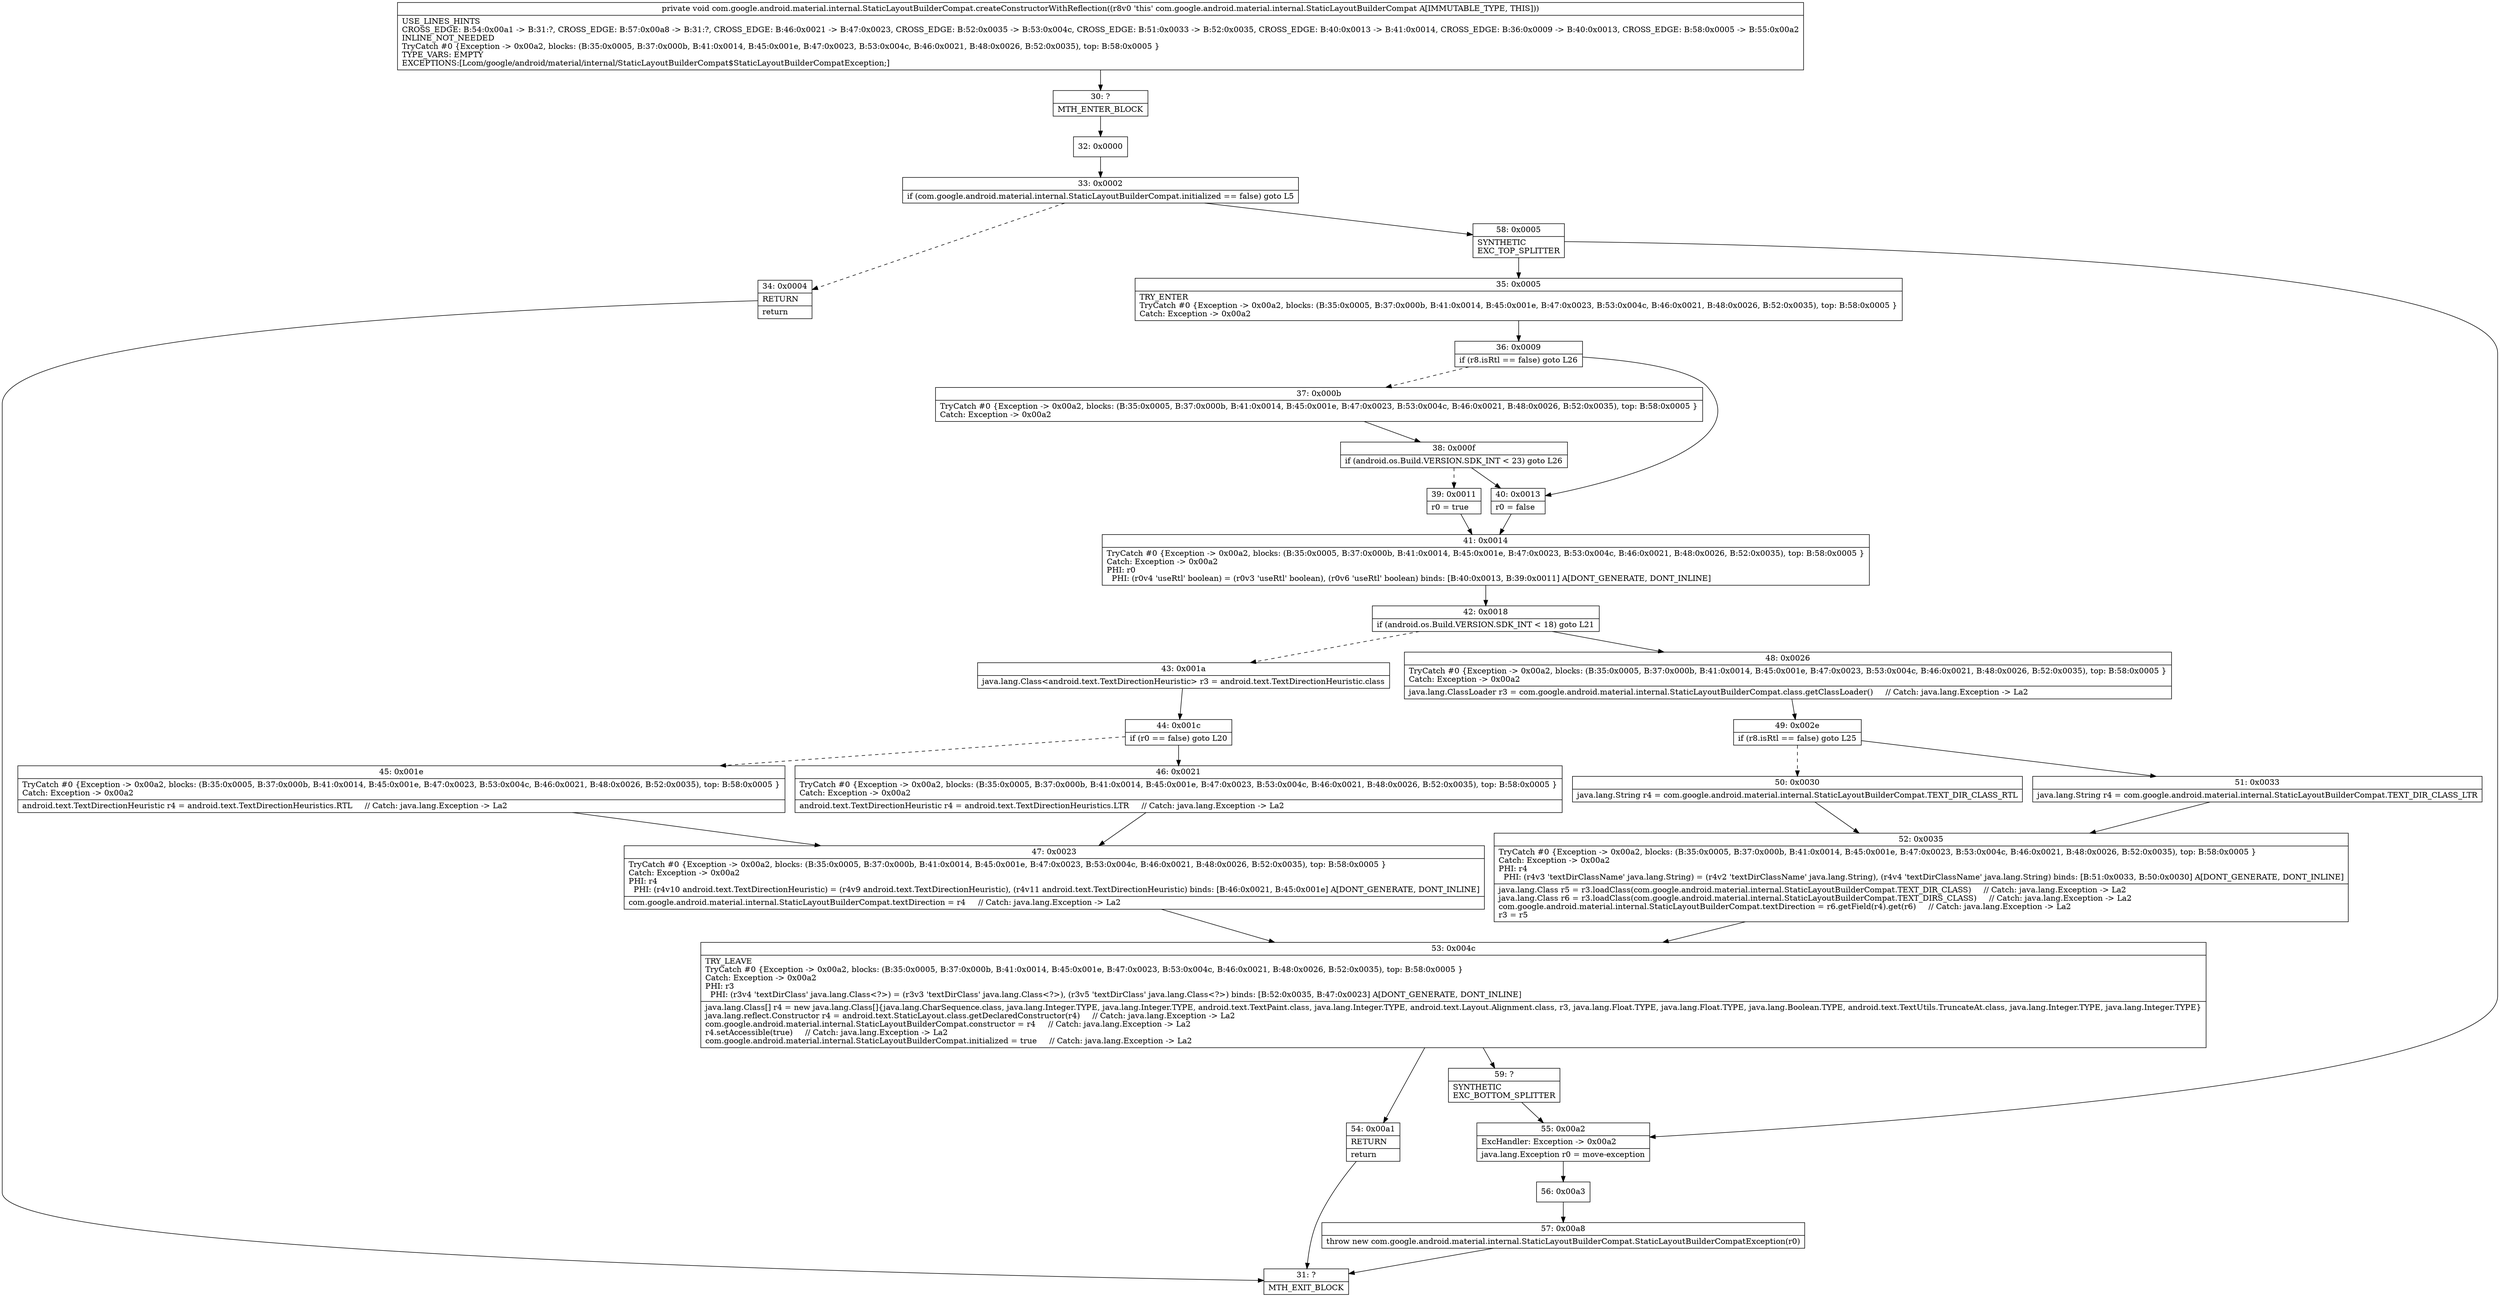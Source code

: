 digraph "CFG forcom.google.android.material.internal.StaticLayoutBuilderCompat.createConstructorWithReflection()V" {
Node_30 [shape=record,label="{30\:\ ?|MTH_ENTER_BLOCK\l}"];
Node_32 [shape=record,label="{32\:\ 0x0000}"];
Node_33 [shape=record,label="{33\:\ 0x0002|if (com.google.android.material.internal.StaticLayoutBuilderCompat.initialized == false) goto L5\l}"];
Node_34 [shape=record,label="{34\:\ 0x0004|RETURN\l|return\l}"];
Node_31 [shape=record,label="{31\:\ ?|MTH_EXIT_BLOCK\l}"];
Node_58 [shape=record,label="{58\:\ 0x0005|SYNTHETIC\lEXC_TOP_SPLITTER\l}"];
Node_35 [shape=record,label="{35\:\ 0x0005|TRY_ENTER\lTryCatch #0 \{Exception \-\> 0x00a2, blocks: (B:35:0x0005, B:37:0x000b, B:41:0x0014, B:45:0x001e, B:47:0x0023, B:53:0x004c, B:46:0x0021, B:48:0x0026, B:52:0x0035), top: B:58:0x0005 \}\lCatch: Exception \-\> 0x00a2\l}"];
Node_36 [shape=record,label="{36\:\ 0x0009|if (r8.isRtl == false) goto L26\l}"];
Node_37 [shape=record,label="{37\:\ 0x000b|TryCatch #0 \{Exception \-\> 0x00a2, blocks: (B:35:0x0005, B:37:0x000b, B:41:0x0014, B:45:0x001e, B:47:0x0023, B:53:0x004c, B:46:0x0021, B:48:0x0026, B:52:0x0035), top: B:58:0x0005 \}\lCatch: Exception \-\> 0x00a2\l}"];
Node_38 [shape=record,label="{38\:\ 0x000f|if (android.os.Build.VERSION.SDK_INT \< 23) goto L26\l}"];
Node_39 [shape=record,label="{39\:\ 0x0011|r0 = true\l}"];
Node_41 [shape=record,label="{41\:\ 0x0014|TryCatch #0 \{Exception \-\> 0x00a2, blocks: (B:35:0x0005, B:37:0x000b, B:41:0x0014, B:45:0x001e, B:47:0x0023, B:53:0x004c, B:46:0x0021, B:48:0x0026, B:52:0x0035), top: B:58:0x0005 \}\lCatch: Exception \-\> 0x00a2\lPHI: r0 \l  PHI: (r0v4 'useRtl' boolean) = (r0v3 'useRtl' boolean), (r0v6 'useRtl' boolean) binds: [B:40:0x0013, B:39:0x0011] A[DONT_GENERATE, DONT_INLINE]\l}"];
Node_42 [shape=record,label="{42\:\ 0x0018|if (android.os.Build.VERSION.SDK_INT \< 18) goto L21\l}"];
Node_43 [shape=record,label="{43\:\ 0x001a|java.lang.Class\<android.text.TextDirectionHeuristic\> r3 = android.text.TextDirectionHeuristic.class\l}"];
Node_44 [shape=record,label="{44\:\ 0x001c|if (r0 == false) goto L20\l}"];
Node_45 [shape=record,label="{45\:\ 0x001e|TryCatch #0 \{Exception \-\> 0x00a2, blocks: (B:35:0x0005, B:37:0x000b, B:41:0x0014, B:45:0x001e, B:47:0x0023, B:53:0x004c, B:46:0x0021, B:48:0x0026, B:52:0x0035), top: B:58:0x0005 \}\lCatch: Exception \-\> 0x00a2\l|android.text.TextDirectionHeuristic r4 = android.text.TextDirectionHeuristics.RTL     \/\/ Catch: java.lang.Exception \-\> La2\l}"];
Node_47 [shape=record,label="{47\:\ 0x0023|TryCatch #0 \{Exception \-\> 0x00a2, blocks: (B:35:0x0005, B:37:0x000b, B:41:0x0014, B:45:0x001e, B:47:0x0023, B:53:0x004c, B:46:0x0021, B:48:0x0026, B:52:0x0035), top: B:58:0x0005 \}\lCatch: Exception \-\> 0x00a2\lPHI: r4 \l  PHI: (r4v10 android.text.TextDirectionHeuristic) = (r4v9 android.text.TextDirectionHeuristic), (r4v11 android.text.TextDirectionHeuristic) binds: [B:46:0x0021, B:45:0x001e] A[DONT_GENERATE, DONT_INLINE]\l|com.google.android.material.internal.StaticLayoutBuilderCompat.textDirection = r4     \/\/ Catch: java.lang.Exception \-\> La2\l}"];
Node_53 [shape=record,label="{53\:\ 0x004c|TRY_LEAVE\lTryCatch #0 \{Exception \-\> 0x00a2, blocks: (B:35:0x0005, B:37:0x000b, B:41:0x0014, B:45:0x001e, B:47:0x0023, B:53:0x004c, B:46:0x0021, B:48:0x0026, B:52:0x0035), top: B:58:0x0005 \}\lCatch: Exception \-\> 0x00a2\lPHI: r3 \l  PHI: (r3v4 'textDirClass' java.lang.Class\<?\>) = (r3v3 'textDirClass' java.lang.Class\<?\>), (r3v5 'textDirClass' java.lang.Class\<?\>) binds: [B:52:0x0035, B:47:0x0023] A[DONT_GENERATE, DONT_INLINE]\l|java.lang.Class[] r4 = new java.lang.Class[]\{java.lang.CharSequence.class, java.lang.Integer.TYPE, java.lang.Integer.TYPE, android.text.TextPaint.class, java.lang.Integer.TYPE, android.text.Layout.Alignment.class, r3, java.lang.Float.TYPE, java.lang.Float.TYPE, java.lang.Boolean.TYPE, android.text.TextUtils.TruncateAt.class, java.lang.Integer.TYPE, java.lang.Integer.TYPE\}\ljava.lang.reflect.Constructor r4 = android.text.StaticLayout.class.getDeclaredConstructor(r4)     \/\/ Catch: java.lang.Exception \-\> La2\lcom.google.android.material.internal.StaticLayoutBuilderCompat.constructor = r4     \/\/ Catch: java.lang.Exception \-\> La2\lr4.setAccessible(true)     \/\/ Catch: java.lang.Exception \-\> La2\lcom.google.android.material.internal.StaticLayoutBuilderCompat.initialized = true     \/\/ Catch: java.lang.Exception \-\> La2\l}"];
Node_54 [shape=record,label="{54\:\ 0x00a1|RETURN\l|return\l}"];
Node_59 [shape=record,label="{59\:\ ?|SYNTHETIC\lEXC_BOTTOM_SPLITTER\l}"];
Node_46 [shape=record,label="{46\:\ 0x0021|TryCatch #0 \{Exception \-\> 0x00a2, blocks: (B:35:0x0005, B:37:0x000b, B:41:0x0014, B:45:0x001e, B:47:0x0023, B:53:0x004c, B:46:0x0021, B:48:0x0026, B:52:0x0035), top: B:58:0x0005 \}\lCatch: Exception \-\> 0x00a2\l|android.text.TextDirectionHeuristic r4 = android.text.TextDirectionHeuristics.LTR     \/\/ Catch: java.lang.Exception \-\> La2\l}"];
Node_48 [shape=record,label="{48\:\ 0x0026|TryCatch #0 \{Exception \-\> 0x00a2, blocks: (B:35:0x0005, B:37:0x000b, B:41:0x0014, B:45:0x001e, B:47:0x0023, B:53:0x004c, B:46:0x0021, B:48:0x0026, B:52:0x0035), top: B:58:0x0005 \}\lCatch: Exception \-\> 0x00a2\l|java.lang.ClassLoader r3 = com.google.android.material.internal.StaticLayoutBuilderCompat.class.getClassLoader()     \/\/ Catch: java.lang.Exception \-\> La2\l}"];
Node_49 [shape=record,label="{49\:\ 0x002e|if (r8.isRtl == false) goto L25\l}"];
Node_50 [shape=record,label="{50\:\ 0x0030|java.lang.String r4 = com.google.android.material.internal.StaticLayoutBuilderCompat.TEXT_DIR_CLASS_RTL\l}"];
Node_52 [shape=record,label="{52\:\ 0x0035|TryCatch #0 \{Exception \-\> 0x00a2, blocks: (B:35:0x0005, B:37:0x000b, B:41:0x0014, B:45:0x001e, B:47:0x0023, B:53:0x004c, B:46:0x0021, B:48:0x0026, B:52:0x0035), top: B:58:0x0005 \}\lCatch: Exception \-\> 0x00a2\lPHI: r4 \l  PHI: (r4v3 'textDirClassName' java.lang.String) = (r4v2 'textDirClassName' java.lang.String), (r4v4 'textDirClassName' java.lang.String) binds: [B:51:0x0033, B:50:0x0030] A[DONT_GENERATE, DONT_INLINE]\l|java.lang.Class r5 = r3.loadClass(com.google.android.material.internal.StaticLayoutBuilderCompat.TEXT_DIR_CLASS)     \/\/ Catch: java.lang.Exception \-\> La2\ljava.lang.Class r6 = r3.loadClass(com.google.android.material.internal.StaticLayoutBuilderCompat.TEXT_DIRS_CLASS)     \/\/ Catch: java.lang.Exception \-\> La2\lcom.google.android.material.internal.StaticLayoutBuilderCompat.textDirection = r6.getField(r4).get(r6)     \/\/ Catch: java.lang.Exception \-\> La2\lr3 = r5\l}"];
Node_51 [shape=record,label="{51\:\ 0x0033|java.lang.String r4 = com.google.android.material.internal.StaticLayoutBuilderCompat.TEXT_DIR_CLASS_LTR\l}"];
Node_40 [shape=record,label="{40\:\ 0x0013|r0 = false\l}"];
Node_55 [shape=record,label="{55\:\ 0x00a2|ExcHandler: Exception \-\> 0x00a2\l|java.lang.Exception r0 = move\-exception\l}"];
Node_56 [shape=record,label="{56\:\ 0x00a3}"];
Node_57 [shape=record,label="{57\:\ 0x00a8|throw new com.google.android.material.internal.StaticLayoutBuilderCompat.StaticLayoutBuilderCompatException(r0)\l}"];
MethodNode[shape=record,label="{private void com.google.android.material.internal.StaticLayoutBuilderCompat.createConstructorWithReflection((r8v0 'this' com.google.android.material.internal.StaticLayoutBuilderCompat A[IMMUTABLE_TYPE, THIS]))  | USE_LINES_HINTS\lCROSS_EDGE: B:54:0x00a1 \-\> B:31:?, CROSS_EDGE: B:57:0x00a8 \-\> B:31:?, CROSS_EDGE: B:46:0x0021 \-\> B:47:0x0023, CROSS_EDGE: B:52:0x0035 \-\> B:53:0x004c, CROSS_EDGE: B:51:0x0033 \-\> B:52:0x0035, CROSS_EDGE: B:40:0x0013 \-\> B:41:0x0014, CROSS_EDGE: B:36:0x0009 \-\> B:40:0x0013, CROSS_EDGE: B:58:0x0005 \-\> B:55:0x00a2\lINLINE_NOT_NEEDED\lTryCatch #0 \{Exception \-\> 0x00a2, blocks: (B:35:0x0005, B:37:0x000b, B:41:0x0014, B:45:0x001e, B:47:0x0023, B:53:0x004c, B:46:0x0021, B:48:0x0026, B:52:0x0035), top: B:58:0x0005 \}\lTYPE_VARS: EMPTY\lEXCEPTIONS:[Lcom\/google\/android\/material\/internal\/StaticLayoutBuilderCompat$StaticLayoutBuilderCompatException;]\l}"];
MethodNode -> Node_30;Node_30 -> Node_32;
Node_32 -> Node_33;
Node_33 -> Node_34[style=dashed];
Node_33 -> Node_58;
Node_34 -> Node_31;
Node_58 -> Node_35;
Node_58 -> Node_55;
Node_35 -> Node_36;
Node_36 -> Node_37[style=dashed];
Node_36 -> Node_40;
Node_37 -> Node_38;
Node_38 -> Node_39[style=dashed];
Node_38 -> Node_40;
Node_39 -> Node_41;
Node_41 -> Node_42;
Node_42 -> Node_43[style=dashed];
Node_42 -> Node_48;
Node_43 -> Node_44;
Node_44 -> Node_45[style=dashed];
Node_44 -> Node_46;
Node_45 -> Node_47;
Node_47 -> Node_53;
Node_53 -> Node_54;
Node_53 -> Node_59;
Node_54 -> Node_31;
Node_59 -> Node_55;
Node_46 -> Node_47;
Node_48 -> Node_49;
Node_49 -> Node_50[style=dashed];
Node_49 -> Node_51;
Node_50 -> Node_52;
Node_52 -> Node_53;
Node_51 -> Node_52;
Node_40 -> Node_41;
Node_55 -> Node_56;
Node_56 -> Node_57;
Node_57 -> Node_31;
}

